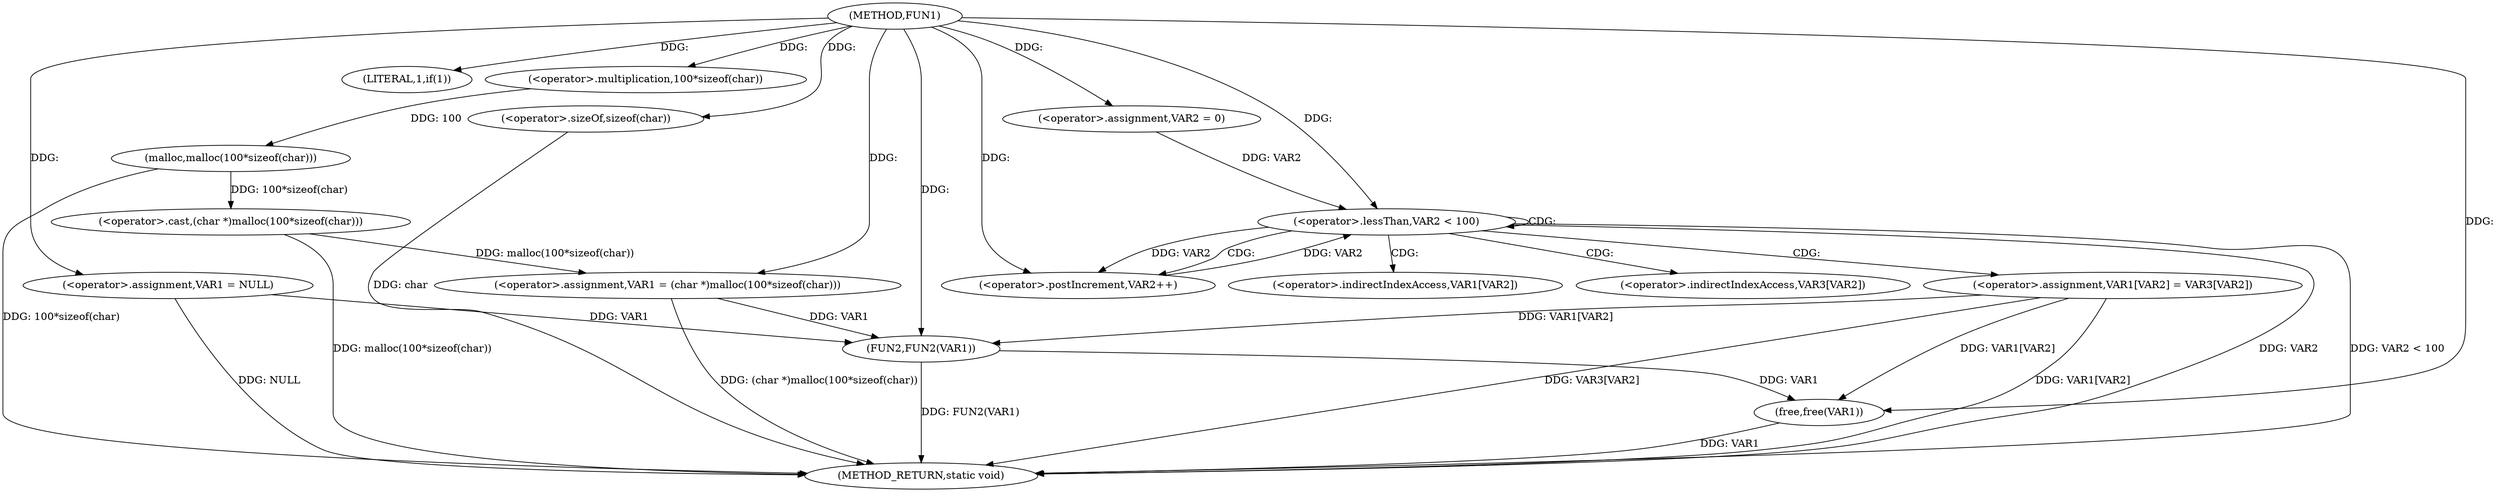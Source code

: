 digraph FUN1 {  
"1000100" [label = "(METHOD,FUN1)" ]
"1000142" [label = "(METHOD_RETURN,static void)" ]
"1000103" [label = "(<operator>.assignment,VAR1 = NULL)" ]
"1000107" [label = "(LITERAL,1,if(1))" ]
"1000109" [label = "(<operator>.assignment,VAR1 = (char *)malloc(100*sizeof(char)))" ]
"1000111" [label = "(<operator>.cast,(char *)malloc(100*sizeof(char)))" ]
"1000113" [label = "(malloc,malloc(100*sizeof(char)))" ]
"1000114" [label = "(<operator>.multiplication,100*sizeof(char))" ]
"1000116" [label = "(<operator>.sizeOf,sizeof(char))" ]
"1000122" [label = "(<operator>.assignment,VAR2 = 0)" ]
"1000125" [label = "(<operator>.lessThan,VAR2 < 100)" ]
"1000128" [label = "(<operator>.postIncrement,VAR2++)" ]
"1000131" [label = "(<operator>.assignment,VAR1[VAR2] = VAR3[VAR2])" ]
"1000138" [label = "(FUN2,FUN2(VAR1))" ]
"1000140" [label = "(free,free(VAR1))" ]
"1000132" [label = "(<operator>.indirectIndexAccess,VAR1[VAR2])" ]
"1000135" [label = "(<operator>.indirectIndexAccess,VAR3[VAR2])" ]
  "1000116" -> "1000142"  [ label = "DDG: char"] 
  "1000125" -> "1000142"  [ label = "DDG: VAR2"] 
  "1000125" -> "1000142"  [ label = "DDG: VAR2 < 100"] 
  "1000103" -> "1000142"  [ label = "DDG: NULL"] 
  "1000113" -> "1000142"  [ label = "DDG: 100*sizeof(char)"] 
  "1000131" -> "1000142"  [ label = "DDG: VAR1[VAR2]"] 
  "1000140" -> "1000142"  [ label = "DDG: VAR1"] 
  "1000131" -> "1000142"  [ label = "DDG: VAR3[VAR2]"] 
  "1000111" -> "1000142"  [ label = "DDG: malloc(100*sizeof(char))"] 
  "1000138" -> "1000142"  [ label = "DDG: FUN2(VAR1)"] 
  "1000109" -> "1000142"  [ label = "DDG: (char *)malloc(100*sizeof(char))"] 
  "1000100" -> "1000103"  [ label = "DDG: "] 
  "1000100" -> "1000107"  [ label = "DDG: "] 
  "1000111" -> "1000109"  [ label = "DDG: malloc(100*sizeof(char))"] 
  "1000100" -> "1000109"  [ label = "DDG: "] 
  "1000113" -> "1000111"  [ label = "DDG: 100*sizeof(char)"] 
  "1000114" -> "1000113"  [ label = "DDG: 100"] 
  "1000100" -> "1000114"  [ label = "DDG: "] 
  "1000100" -> "1000116"  [ label = "DDG: "] 
  "1000100" -> "1000122"  [ label = "DDG: "] 
  "1000122" -> "1000125"  [ label = "DDG: VAR2"] 
  "1000128" -> "1000125"  [ label = "DDG: VAR2"] 
  "1000100" -> "1000125"  [ label = "DDG: "] 
  "1000125" -> "1000128"  [ label = "DDG: VAR2"] 
  "1000100" -> "1000128"  [ label = "DDG: "] 
  "1000103" -> "1000138"  [ label = "DDG: VAR1"] 
  "1000131" -> "1000138"  [ label = "DDG: VAR1[VAR2]"] 
  "1000109" -> "1000138"  [ label = "DDG: VAR1"] 
  "1000100" -> "1000138"  [ label = "DDG: "] 
  "1000131" -> "1000140"  [ label = "DDG: VAR1[VAR2]"] 
  "1000138" -> "1000140"  [ label = "DDG: VAR1"] 
  "1000100" -> "1000140"  [ label = "DDG: "] 
  "1000125" -> "1000132"  [ label = "CDG: "] 
  "1000125" -> "1000128"  [ label = "CDG: "] 
  "1000125" -> "1000125"  [ label = "CDG: "] 
  "1000125" -> "1000131"  [ label = "CDG: "] 
  "1000125" -> "1000135"  [ label = "CDG: "] 
}
